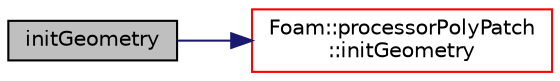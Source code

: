 digraph "initGeometry"
{
  bgcolor="transparent";
  edge [fontname="Helvetica",fontsize="10",labelfontname="Helvetica",labelfontsize="10"];
  node [fontname="Helvetica",fontsize="10",shape=record];
  rankdir="LR";
  Node84 [label="initGeometry",height=0.2,width=0.4,color="black", fillcolor="grey75", style="filled", fontcolor="black"];
  Node84 -> Node85 [color="midnightblue",fontsize="10",style="solid",fontname="Helvetica"];
  Node85 [label="Foam::processorPolyPatch\l::initGeometry",height=0.2,width=0.4,color="red",URL="$a28609.html#a633b37f544e6c45c018011729ee1f7da",tooltip="Initialise the calculation of the patch geometry. "];
}
